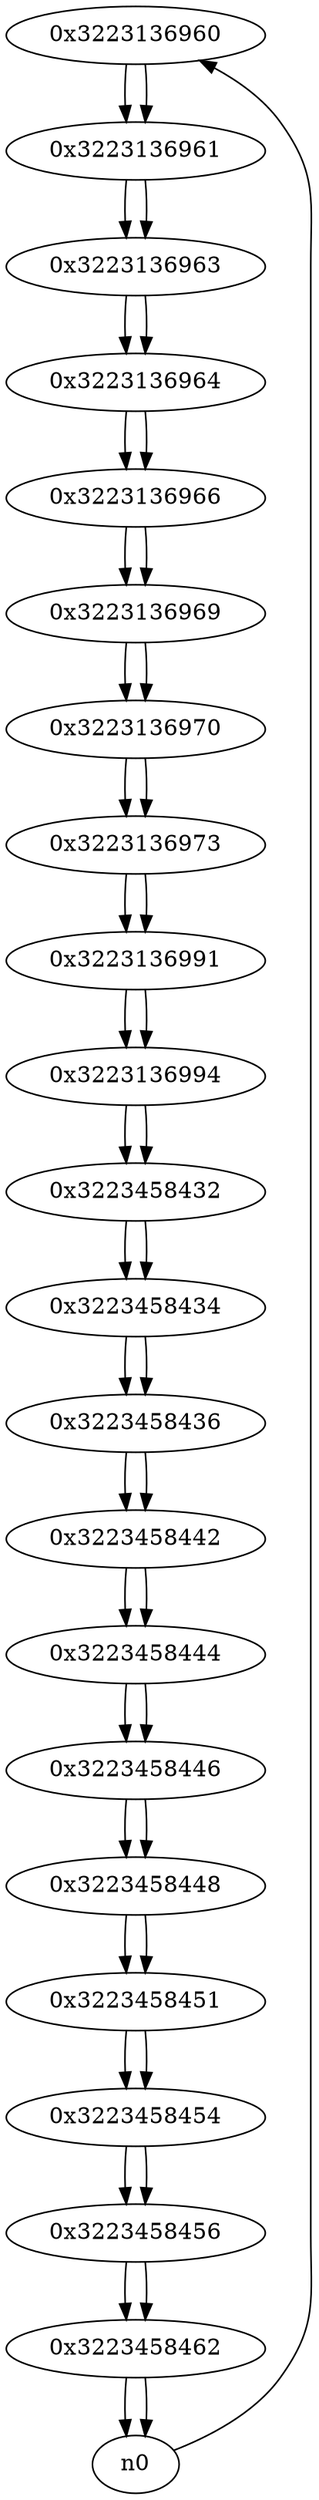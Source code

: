 digraph G{
/* nodes */
  n1 [label="0x3223136960"]
  n2 [label="0x3223136961"]
  n3 [label="0x3223136963"]
  n4 [label="0x3223136964"]
  n5 [label="0x3223136966"]
  n6 [label="0x3223136969"]
  n7 [label="0x3223136970"]
  n8 [label="0x3223136973"]
  n9 [label="0x3223136991"]
  n10 [label="0x3223136994"]
  n11 [label="0x3223458432"]
  n12 [label="0x3223458434"]
  n13 [label="0x3223458436"]
  n14 [label="0x3223458442"]
  n15 [label="0x3223458444"]
  n16 [label="0x3223458446"]
  n17 [label="0x3223458448"]
  n18 [label="0x3223458451"]
  n19 [label="0x3223458454"]
  n20 [label="0x3223458456"]
  n21 [label="0x3223458462"]
/* edges */
n1 -> n2;
n0 -> n1;
n2 -> n3;
n1 -> n2;
n3 -> n4;
n2 -> n3;
n4 -> n5;
n3 -> n4;
n5 -> n6;
n4 -> n5;
n6 -> n7;
n5 -> n6;
n7 -> n8;
n6 -> n7;
n8 -> n9;
n7 -> n8;
n9 -> n10;
n8 -> n9;
n10 -> n11;
n9 -> n10;
n11 -> n12;
n10 -> n11;
n12 -> n13;
n11 -> n12;
n13 -> n14;
n12 -> n13;
n14 -> n15;
n13 -> n14;
n15 -> n16;
n14 -> n15;
n16 -> n17;
n15 -> n16;
n17 -> n18;
n16 -> n17;
n18 -> n19;
n17 -> n18;
n19 -> n20;
n18 -> n19;
n20 -> n21;
n19 -> n20;
n21 -> n0;
n21 -> n0;
n20 -> n21;
}
